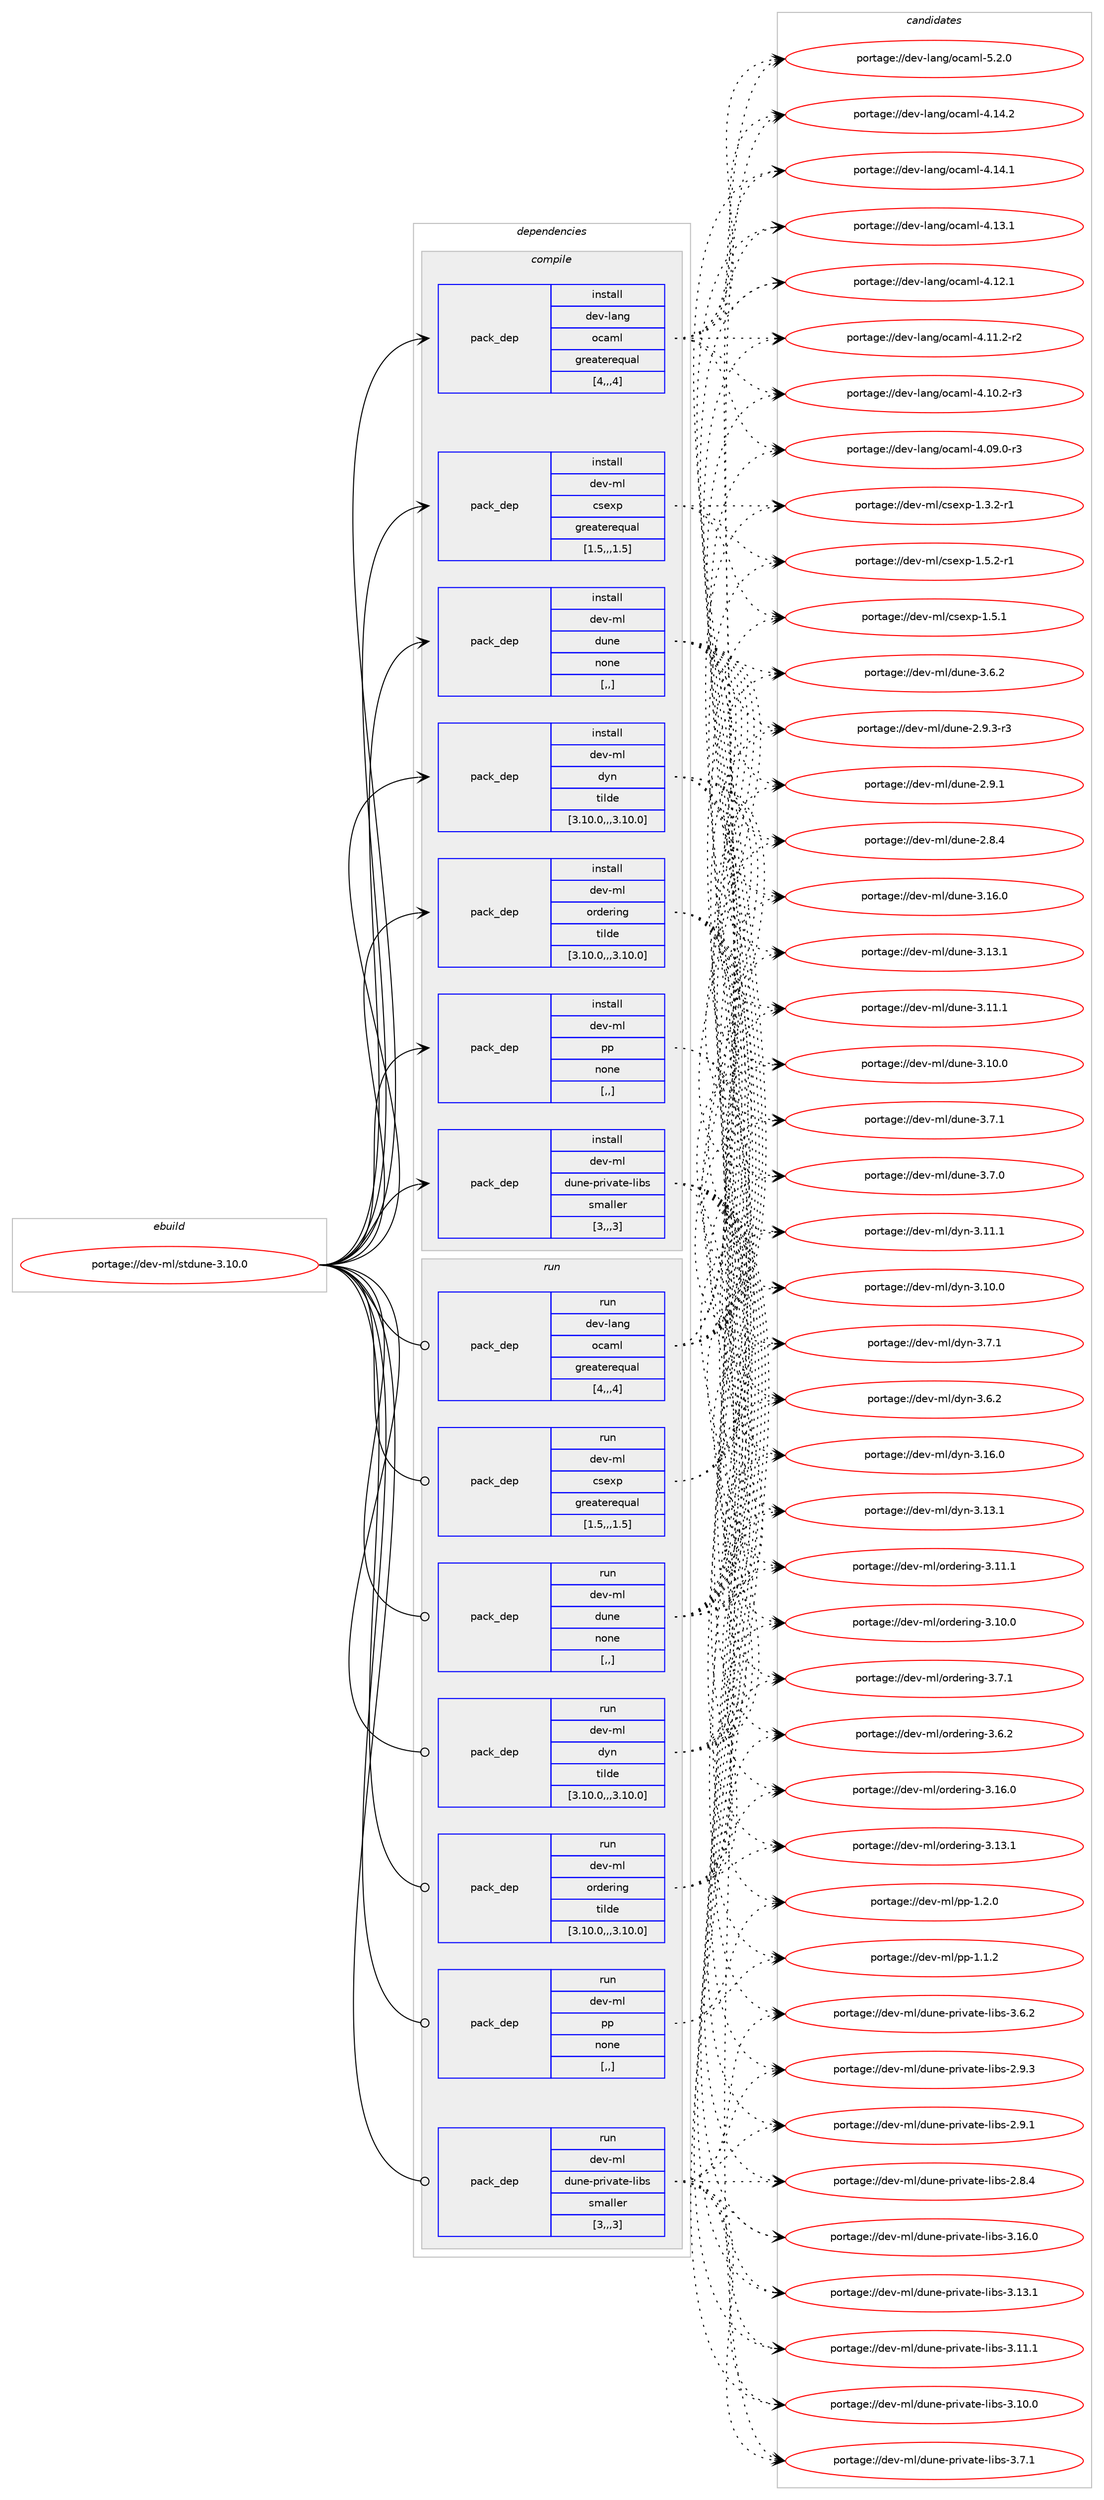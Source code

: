 digraph prolog {

# *************
# Graph options
# *************

newrank=true;
concentrate=true;
compound=true;
graph [rankdir=LR,fontname=Helvetica,fontsize=10,ranksep=1.5];#, ranksep=2.5, nodesep=0.2];
edge  [arrowhead=vee];
node  [fontname=Helvetica,fontsize=10];

# **********
# The ebuild
# **********

subgraph cluster_leftcol {
color=gray;
rank=same;
label=<<i>ebuild</i>>;
id [label="portage://dev-ml/stdune-3.10.0", color=red, width=4, href="../dev-ml/stdune-3.10.0.svg"];
}

# ****************
# The dependencies
# ****************

subgraph cluster_midcol {
color=gray;
label=<<i>dependencies</i>>;
subgraph cluster_compile {
fillcolor="#eeeeee";
style=filled;
label=<<i>compile</i>>;
subgraph pack93322 {
dependency123989 [label=<<TABLE BORDER="0" CELLBORDER="1" CELLSPACING="0" CELLPADDING="4" WIDTH="220"><TR><TD ROWSPAN="6" CELLPADDING="30">pack_dep</TD></TR><TR><TD WIDTH="110">install</TD></TR><TR><TD>dev-lang</TD></TR><TR><TD>ocaml</TD></TR><TR><TD>greaterequal</TD></TR><TR><TD>[4,,,4]</TD></TR></TABLE>>, shape=none, color=blue];
}
id:e -> dependency123989:w [weight=20,style="solid",arrowhead="vee"];
subgraph pack93323 {
dependency123990 [label=<<TABLE BORDER="0" CELLBORDER="1" CELLSPACING="0" CELLPADDING="4" WIDTH="220"><TR><TD ROWSPAN="6" CELLPADDING="30">pack_dep</TD></TR><TR><TD WIDTH="110">install</TD></TR><TR><TD>dev-ml</TD></TR><TR><TD>csexp</TD></TR><TR><TD>greaterequal</TD></TR><TR><TD>[1.5,,,1.5]</TD></TR></TABLE>>, shape=none, color=blue];
}
id:e -> dependency123990:w [weight=20,style="solid",arrowhead="vee"];
subgraph pack93324 {
dependency123991 [label=<<TABLE BORDER="0" CELLBORDER="1" CELLSPACING="0" CELLPADDING="4" WIDTH="220"><TR><TD ROWSPAN="6" CELLPADDING="30">pack_dep</TD></TR><TR><TD WIDTH="110">install</TD></TR><TR><TD>dev-ml</TD></TR><TR><TD>dune</TD></TR><TR><TD>none</TD></TR><TR><TD>[,,]</TD></TR></TABLE>>, shape=none, color=blue];
}
id:e -> dependency123991:w [weight=20,style="solid",arrowhead="vee"];
subgraph pack93325 {
dependency123992 [label=<<TABLE BORDER="0" CELLBORDER="1" CELLSPACING="0" CELLPADDING="4" WIDTH="220"><TR><TD ROWSPAN="6" CELLPADDING="30">pack_dep</TD></TR><TR><TD WIDTH="110">install</TD></TR><TR><TD>dev-ml</TD></TR><TR><TD>dyn</TD></TR><TR><TD>tilde</TD></TR><TR><TD>[3.10.0,,,3.10.0]</TD></TR></TABLE>>, shape=none, color=blue];
}
id:e -> dependency123992:w [weight=20,style="solid",arrowhead="vee"];
subgraph pack93326 {
dependency123993 [label=<<TABLE BORDER="0" CELLBORDER="1" CELLSPACING="0" CELLPADDING="4" WIDTH="220"><TR><TD ROWSPAN="6" CELLPADDING="30">pack_dep</TD></TR><TR><TD WIDTH="110">install</TD></TR><TR><TD>dev-ml</TD></TR><TR><TD>ordering</TD></TR><TR><TD>tilde</TD></TR><TR><TD>[3.10.0,,,3.10.0]</TD></TR></TABLE>>, shape=none, color=blue];
}
id:e -> dependency123993:w [weight=20,style="solid",arrowhead="vee"];
subgraph pack93327 {
dependency123994 [label=<<TABLE BORDER="0" CELLBORDER="1" CELLSPACING="0" CELLPADDING="4" WIDTH="220"><TR><TD ROWSPAN="6" CELLPADDING="30">pack_dep</TD></TR><TR><TD WIDTH="110">install</TD></TR><TR><TD>dev-ml</TD></TR><TR><TD>pp</TD></TR><TR><TD>none</TD></TR><TR><TD>[,,]</TD></TR></TABLE>>, shape=none, color=blue];
}
id:e -> dependency123994:w [weight=20,style="solid",arrowhead="vee"];
subgraph pack93328 {
dependency123995 [label=<<TABLE BORDER="0" CELLBORDER="1" CELLSPACING="0" CELLPADDING="4" WIDTH="220"><TR><TD ROWSPAN="6" CELLPADDING="30">pack_dep</TD></TR><TR><TD WIDTH="110">install</TD></TR><TR><TD>dev-ml</TD></TR><TR><TD>dune-private-libs</TD></TR><TR><TD>smaller</TD></TR><TR><TD>[3,,,3]</TD></TR></TABLE>>, shape=none, color=blue];
}
id:e -> dependency123995:w [weight=20,style="solid",arrowhead="vee"];
}
subgraph cluster_compileandrun {
fillcolor="#eeeeee";
style=filled;
label=<<i>compile and run</i>>;
}
subgraph cluster_run {
fillcolor="#eeeeee";
style=filled;
label=<<i>run</i>>;
subgraph pack93329 {
dependency123996 [label=<<TABLE BORDER="0" CELLBORDER="1" CELLSPACING="0" CELLPADDING="4" WIDTH="220"><TR><TD ROWSPAN="6" CELLPADDING="30">pack_dep</TD></TR><TR><TD WIDTH="110">run</TD></TR><TR><TD>dev-lang</TD></TR><TR><TD>ocaml</TD></TR><TR><TD>greaterequal</TD></TR><TR><TD>[4,,,4]</TD></TR></TABLE>>, shape=none, color=blue];
}
id:e -> dependency123996:w [weight=20,style="solid",arrowhead="odot"];
subgraph pack93330 {
dependency123997 [label=<<TABLE BORDER="0" CELLBORDER="1" CELLSPACING="0" CELLPADDING="4" WIDTH="220"><TR><TD ROWSPAN="6" CELLPADDING="30">pack_dep</TD></TR><TR><TD WIDTH="110">run</TD></TR><TR><TD>dev-ml</TD></TR><TR><TD>csexp</TD></TR><TR><TD>greaterequal</TD></TR><TR><TD>[1.5,,,1.5]</TD></TR></TABLE>>, shape=none, color=blue];
}
id:e -> dependency123997:w [weight=20,style="solid",arrowhead="odot"];
subgraph pack93331 {
dependency123998 [label=<<TABLE BORDER="0" CELLBORDER="1" CELLSPACING="0" CELLPADDING="4" WIDTH="220"><TR><TD ROWSPAN="6" CELLPADDING="30">pack_dep</TD></TR><TR><TD WIDTH="110">run</TD></TR><TR><TD>dev-ml</TD></TR><TR><TD>dune</TD></TR><TR><TD>none</TD></TR><TR><TD>[,,]</TD></TR></TABLE>>, shape=none, color=blue];
}
id:e -> dependency123998:w [weight=20,style="solid",arrowhead="odot"];
subgraph pack93332 {
dependency123999 [label=<<TABLE BORDER="0" CELLBORDER="1" CELLSPACING="0" CELLPADDING="4" WIDTH="220"><TR><TD ROWSPAN="6" CELLPADDING="30">pack_dep</TD></TR><TR><TD WIDTH="110">run</TD></TR><TR><TD>dev-ml</TD></TR><TR><TD>dyn</TD></TR><TR><TD>tilde</TD></TR><TR><TD>[3.10.0,,,3.10.0]</TD></TR></TABLE>>, shape=none, color=blue];
}
id:e -> dependency123999:w [weight=20,style="solid",arrowhead="odot"];
subgraph pack93333 {
dependency124000 [label=<<TABLE BORDER="0" CELLBORDER="1" CELLSPACING="0" CELLPADDING="4" WIDTH="220"><TR><TD ROWSPAN="6" CELLPADDING="30">pack_dep</TD></TR><TR><TD WIDTH="110">run</TD></TR><TR><TD>dev-ml</TD></TR><TR><TD>ordering</TD></TR><TR><TD>tilde</TD></TR><TR><TD>[3.10.0,,,3.10.0]</TD></TR></TABLE>>, shape=none, color=blue];
}
id:e -> dependency124000:w [weight=20,style="solid",arrowhead="odot"];
subgraph pack93334 {
dependency124001 [label=<<TABLE BORDER="0" CELLBORDER="1" CELLSPACING="0" CELLPADDING="4" WIDTH="220"><TR><TD ROWSPAN="6" CELLPADDING="30">pack_dep</TD></TR><TR><TD WIDTH="110">run</TD></TR><TR><TD>dev-ml</TD></TR><TR><TD>pp</TD></TR><TR><TD>none</TD></TR><TR><TD>[,,]</TD></TR></TABLE>>, shape=none, color=blue];
}
id:e -> dependency124001:w [weight=20,style="solid",arrowhead="odot"];
subgraph pack93335 {
dependency124002 [label=<<TABLE BORDER="0" CELLBORDER="1" CELLSPACING="0" CELLPADDING="4" WIDTH="220"><TR><TD ROWSPAN="6" CELLPADDING="30">pack_dep</TD></TR><TR><TD WIDTH="110">run</TD></TR><TR><TD>dev-ml</TD></TR><TR><TD>dune-private-libs</TD></TR><TR><TD>smaller</TD></TR><TR><TD>[3,,,3]</TD></TR></TABLE>>, shape=none, color=blue];
}
id:e -> dependency124002:w [weight=20,style="solid",arrowhead="odot"];
}
}

# **************
# The candidates
# **************

subgraph cluster_choices {
rank=same;
color=gray;
label=<<i>candidates</i>>;

subgraph choice93322 {
color=black;
nodesep=1;
choice1001011184510897110103471119997109108455346504648 [label="portage://dev-lang/ocaml-5.2.0", color=red, width=4,href="../dev-lang/ocaml-5.2.0.svg"];
choice100101118451089711010347111999710910845524649524650 [label="portage://dev-lang/ocaml-4.14.2", color=red, width=4,href="../dev-lang/ocaml-4.14.2.svg"];
choice100101118451089711010347111999710910845524649524649 [label="portage://dev-lang/ocaml-4.14.1", color=red, width=4,href="../dev-lang/ocaml-4.14.1.svg"];
choice100101118451089711010347111999710910845524649514649 [label="portage://dev-lang/ocaml-4.13.1", color=red, width=4,href="../dev-lang/ocaml-4.13.1.svg"];
choice100101118451089711010347111999710910845524649504649 [label="portage://dev-lang/ocaml-4.12.1", color=red, width=4,href="../dev-lang/ocaml-4.12.1.svg"];
choice1001011184510897110103471119997109108455246494946504511450 [label="portage://dev-lang/ocaml-4.11.2-r2", color=red, width=4,href="../dev-lang/ocaml-4.11.2-r2.svg"];
choice1001011184510897110103471119997109108455246494846504511451 [label="portage://dev-lang/ocaml-4.10.2-r3", color=red, width=4,href="../dev-lang/ocaml-4.10.2-r3.svg"];
choice1001011184510897110103471119997109108455246485746484511451 [label="portage://dev-lang/ocaml-4.09.0-r3", color=red, width=4,href="../dev-lang/ocaml-4.09.0-r3.svg"];
dependency123989:e -> choice1001011184510897110103471119997109108455346504648:w [style=dotted,weight="100"];
dependency123989:e -> choice100101118451089711010347111999710910845524649524650:w [style=dotted,weight="100"];
dependency123989:e -> choice100101118451089711010347111999710910845524649524649:w [style=dotted,weight="100"];
dependency123989:e -> choice100101118451089711010347111999710910845524649514649:w [style=dotted,weight="100"];
dependency123989:e -> choice100101118451089711010347111999710910845524649504649:w [style=dotted,weight="100"];
dependency123989:e -> choice1001011184510897110103471119997109108455246494946504511450:w [style=dotted,weight="100"];
dependency123989:e -> choice1001011184510897110103471119997109108455246494846504511451:w [style=dotted,weight="100"];
dependency123989:e -> choice1001011184510897110103471119997109108455246485746484511451:w [style=dotted,weight="100"];
}
subgraph choice93323 {
color=black;
nodesep=1;
choice1001011184510910847991151011201124549465346504511449 [label="portage://dev-ml/csexp-1.5.2-r1", color=red, width=4,href="../dev-ml/csexp-1.5.2-r1.svg"];
choice100101118451091084799115101120112454946534649 [label="portage://dev-ml/csexp-1.5.1", color=red, width=4,href="../dev-ml/csexp-1.5.1.svg"];
choice1001011184510910847991151011201124549465146504511449 [label="portage://dev-ml/csexp-1.3.2-r1", color=red, width=4,href="../dev-ml/csexp-1.3.2-r1.svg"];
dependency123990:e -> choice1001011184510910847991151011201124549465346504511449:w [style=dotted,weight="100"];
dependency123990:e -> choice100101118451091084799115101120112454946534649:w [style=dotted,weight="100"];
dependency123990:e -> choice1001011184510910847991151011201124549465146504511449:w [style=dotted,weight="100"];
}
subgraph choice93324 {
color=black;
nodesep=1;
choice100101118451091084710011711010145514649544648 [label="portage://dev-ml/dune-3.16.0", color=red, width=4,href="../dev-ml/dune-3.16.0.svg"];
choice100101118451091084710011711010145514649514649 [label="portage://dev-ml/dune-3.13.1", color=red, width=4,href="../dev-ml/dune-3.13.1.svg"];
choice100101118451091084710011711010145514649494649 [label="portage://dev-ml/dune-3.11.1", color=red, width=4,href="../dev-ml/dune-3.11.1.svg"];
choice100101118451091084710011711010145514649484648 [label="portage://dev-ml/dune-3.10.0", color=red, width=4,href="../dev-ml/dune-3.10.0.svg"];
choice1001011184510910847100117110101455146554649 [label="portage://dev-ml/dune-3.7.1", color=red, width=4,href="../dev-ml/dune-3.7.1.svg"];
choice1001011184510910847100117110101455146554648 [label="portage://dev-ml/dune-3.7.0", color=red, width=4,href="../dev-ml/dune-3.7.0.svg"];
choice1001011184510910847100117110101455146544650 [label="portage://dev-ml/dune-3.6.2", color=red, width=4,href="../dev-ml/dune-3.6.2.svg"];
choice10010111845109108471001171101014550465746514511451 [label="portage://dev-ml/dune-2.9.3-r3", color=red, width=4,href="../dev-ml/dune-2.9.3-r3.svg"];
choice1001011184510910847100117110101455046574649 [label="portage://dev-ml/dune-2.9.1", color=red, width=4,href="../dev-ml/dune-2.9.1.svg"];
choice1001011184510910847100117110101455046564652 [label="portage://dev-ml/dune-2.8.4", color=red, width=4,href="../dev-ml/dune-2.8.4.svg"];
dependency123991:e -> choice100101118451091084710011711010145514649544648:w [style=dotted,weight="100"];
dependency123991:e -> choice100101118451091084710011711010145514649514649:w [style=dotted,weight="100"];
dependency123991:e -> choice100101118451091084710011711010145514649494649:w [style=dotted,weight="100"];
dependency123991:e -> choice100101118451091084710011711010145514649484648:w [style=dotted,weight="100"];
dependency123991:e -> choice1001011184510910847100117110101455146554649:w [style=dotted,weight="100"];
dependency123991:e -> choice1001011184510910847100117110101455146554648:w [style=dotted,weight="100"];
dependency123991:e -> choice1001011184510910847100117110101455146544650:w [style=dotted,weight="100"];
dependency123991:e -> choice10010111845109108471001171101014550465746514511451:w [style=dotted,weight="100"];
dependency123991:e -> choice1001011184510910847100117110101455046574649:w [style=dotted,weight="100"];
dependency123991:e -> choice1001011184510910847100117110101455046564652:w [style=dotted,weight="100"];
}
subgraph choice93325 {
color=black;
nodesep=1;
choice100101118451091084710012111045514649544648 [label="portage://dev-ml/dyn-3.16.0", color=red, width=4,href="../dev-ml/dyn-3.16.0.svg"];
choice100101118451091084710012111045514649514649 [label="portage://dev-ml/dyn-3.13.1", color=red, width=4,href="../dev-ml/dyn-3.13.1.svg"];
choice100101118451091084710012111045514649494649 [label="portage://dev-ml/dyn-3.11.1", color=red, width=4,href="../dev-ml/dyn-3.11.1.svg"];
choice100101118451091084710012111045514649484648 [label="portage://dev-ml/dyn-3.10.0", color=red, width=4,href="../dev-ml/dyn-3.10.0.svg"];
choice1001011184510910847100121110455146554649 [label="portage://dev-ml/dyn-3.7.1", color=red, width=4,href="../dev-ml/dyn-3.7.1.svg"];
choice1001011184510910847100121110455146544650 [label="portage://dev-ml/dyn-3.6.2", color=red, width=4,href="../dev-ml/dyn-3.6.2.svg"];
dependency123992:e -> choice100101118451091084710012111045514649544648:w [style=dotted,weight="100"];
dependency123992:e -> choice100101118451091084710012111045514649514649:w [style=dotted,weight="100"];
dependency123992:e -> choice100101118451091084710012111045514649494649:w [style=dotted,weight="100"];
dependency123992:e -> choice100101118451091084710012111045514649484648:w [style=dotted,weight="100"];
dependency123992:e -> choice1001011184510910847100121110455146554649:w [style=dotted,weight="100"];
dependency123992:e -> choice1001011184510910847100121110455146544650:w [style=dotted,weight="100"];
}
subgraph choice93326 {
color=black;
nodesep=1;
choice100101118451091084711111410010111410511010345514649544648 [label="portage://dev-ml/ordering-3.16.0", color=red, width=4,href="../dev-ml/ordering-3.16.0.svg"];
choice100101118451091084711111410010111410511010345514649514649 [label="portage://dev-ml/ordering-3.13.1", color=red, width=4,href="../dev-ml/ordering-3.13.1.svg"];
choice100101118451091084711111410010111410511010345514649494649 [label="portage://dev-ml/ordering-3.11.1", color=red, width=4,href="../dev-ml/ordering-3.11.1.svg"];
choice100101118451091084711111410010111410511010345514649484648 [label="portage://dev-ml/ordering-3.10.0", color=red, width=4,href="../dev-ml/ordering-3.10.0.svg"];
choice1001011184510910847111114100101114105110103455146554649 [label="portage://dev-ml/ordering-3.7.1", color=red, width=4,href="../dev-ml/ordering-3.7.1.svg"];
choice1001011184510910847111114100101114105110103455146544650 [label="portage://dev-ml/ordering-3.6.2", color=red, width=4,href="../dev-ml/ordering-3.6.2.svg"];
dependency123993:e -> choice100101118451091084711111410010111410511010345514649544648:w [style=dotted,weight="100"];
dependency123993:e -> choice100101118451091084711111410010111410511010345514649514649:w [style=dotted,weight="100"];
dependency123993:e -> choice100101118451091084711111410010111410511010345514649494649:w [style=dotted,weight="100"];
dependency123993:e -> choice100101118451091084711111410010111410511010345514649484648:w [style=dotted,weight="100"];
dependency123993:e -> choice1001011184510910847111114100101114105110103455146554649:w [style=dotted,weight="100"];
dependency123993:e -> choice1001011184510910847111114100101114105110103455146544650:w [style=dotted,weight="100"];
}
subgraph choice93327 {
color=black;
nodesep=1;
choice1001011184510910847112112454946504648 [label="portage://dev-ml/pp-1.2.0", color=red, width=4,href="../dev-ml/pp-1.2.0.svg"];
choice1001011184510910847112112454946494650 [label="portage://dev-ml/pp-1.1.2", color=red, width=4,href="../dev-ml/pp-1.1.2.svg"];
dependency123994:e -> choice1001011184510910847112112454946504648:w [style=dotted,weight="100"];
dependency123994:e -> choice1001011184510910847112112454946494650:w [style=dotted,weight="100"];
}
subgraph choice93328 {
color=black;
nodesep=1;
choice10010111845109108471001171101014511211410511897116101451081059811545514649544648 [label="portage://dev-ml/dune-private-libs-3.16.0", color=red, width=4,href="../dev-ml/dune-private-libs-3.16.0.svg"];
choice10010111845109108471001171101014511211410511897116101451081059811545514649514649 [label="portage://dev-ml/dune-private-libs-3.13.1", color=red, width=4,href="../dev-ml/dune-private-libs-3.13.1.svg"];
choice10010111845109108471001171101014511211410511897116101451081059811545514649494649 [label="portage://dev-ml/dune-private-libs-3.11.1", color=red, width=4,href="../dev-ml/dune-private-libs-3.11.1.svg"];
choice10010111845109108471001171101014511211410511897116101451081059811545514649484648 [label="portage://dev-ml/dune-private-libs-3.10.0", color=red, width=4,href="../dev-ml/dune-private-libs-3.10.0.svg"];
choice100101118451091084710011711010145112114105118971161014510810598115455146554649 [label="portage://dev-ml/dune-private-libs-3.7.1", color=red, width=4,href="../dev-ml/dune-private-libs-3.7.1.svg"];
choice100101118451091084710011711010145112114105118971161014510810598115455146544650 [label="portage://dev-ml/dune-private-libs-3.6.2", color=red, width=4,href="../dev-ml/dune-private-libs-3.6.2.svg"];
choice100101118451091084710011711010145112114105118971161014510810598115455046574651 [label="portage://dev-ml/dune-private-libs-2.9.3", color=red, width=4,href="../dev-ml/dune-private-libs-2.9.3.svg"];
choice100101118451091084710011711010145112114105118971161014510810598115455046574649 [label="portage://dev-ml/dune-private-libs-2.9.1", color=red, width=4,href="../dev-ml/dune-private-libs-2.9.1.svg"];
choice100101118451091084710011711010145112114105118971161014510810598115455046564652 [label="portage://dev-ml/dune-private-libs-2.8.4", color=red, width=4,href="../dev-ml/dune-private-libs-2.8.4.svg"];
dependency123995:e -> choice10010111845109108471001171101014511211410511897116101451081059811545514649544648:w [style=dotted,weight="100"];
dependency123995:e -> choice10010111845109108471001171101014511211410511897116101451081059811545514649514649:w [style=dotted,weight="100"];
dependency123995:e -> choice10010111845109108471001171101014511211410511897116101451081059811545514649494649:w [style=dotted,weight="100"];
dependency123995:e -> choice10010111845109108471001171101014511211410511897116101451081059811545514649484648:w [style=dotted,weight="100"];
dependency123995:e -> choice100101118451091084710011711010145112114105118971161014510810598115455146554649:w [style=dotted,weight="100"];
dependency123995:e -> choice100101118451091084710011711010145112114105118971161014510810598115455146544650:w [style=dotted,weight="100"];
dependency123995:e -> choice100101118451091084710011711010145112114105118971161014510810598115455046574651:w [style=dotted,weight="100"];
dependency123995:e -> choice100101118451091084710011711010145112114105118971161014510810598115455046574649:w [style=dotted,weight="100"];
dependency123995:e -> choice100101118451091084710011711010145112114105118971161014510810598115455046564652:w [style=dotted,weight="100"];
}
subgraph choice93329 {
color=black;
nodesep=1;
choice1001011184510897110103471119997109108455346504648 [label="portage://dev-lang/ocaml-5.2.0", color=red, width=4,href="../dev-lang/ocaml-5.2.0.svg"];
choice100101118451089711010347111999710910845524649524650 [label="portage://dev-lang/ocaml-4.14.2", color=red, width=4,href="../dev-lang/ocaml-4.14.2.svg"];
choice100101118451089711010347111999710910845524649524649 [label="portage://dev-lang/ocaml-4.14.1", color=red, width=4,href="../dev-lang/ocaml-4.14.1.svg"];
choice100101118451089711010347111999710910845524649514649 [label="portage://dev-lang/ocaml-4.13.1", color=red, width=4,href="../dev-lang/ocaml-4.13.1.svg"];
choice100101118451089711010347111999710910845524649504649 [label="portage://dev-lang/ocaml-4.12.1", color=red, width=4,href="../dev-lang/ocaml-4.12.1.svg"];
choice1001011184510897110103471119997109108455246494946504511450 [label="portage://dev-lang/ocaml-4.11.2-r2", color=red, width=4,href="../dev-lang/ocaml-4.11.2-r2.svg"];
choice1001011184510897110103471119997109108455246494846504511451 [label="portage://dev-lang/ocaml-4.10.2-r3", color=red, width=4,href="../dev-lang/ocaml-4.10.2-r3.svg"];
choice1001011184510897110103471119997109108455246485746484511451 [label="portage://dev-lang/ocaml-4.09.0-r3", color=red, width=4,href="../dev-lang/ocaml-4.09.0-r3.svg"];
dependency123996:e -> choice1001011184510897110103471119997109108455346504648:w [style=dotted,weight="100"];
dependency123996:e -> choice100101118451089711010347111999710910845524649524650:w [style=dotted,weight="100"];
dependency123996:e -> choice100101118451089711010347111999710910845524649524649:w [style=dotted,weight="100"];
dependency123996:e -> choice100101118451089711010347111999710910845524649514649:w [style=dotted,weight="100"];
dependency123996:e -> choice100101118451089711010347111999710910845524649504649:w [style=dotted,weight="100"];
dependency123996:e -> choice1001011184510897110103471119997109108455246494946504511450:w [style=dotted,weight="100"];
dependency123996:e -> choice1001011184510897110103471119997109108455246494846504511451:w [style=dotted,weight="100"];
dependency123996:e -> choice1001011184510897110103471119997109108455246485746484511451:w [style=dotted,weight="100"];
}
subgraph choice93330 {
color=black;
nodesep=1;
choice1001011184510910847991151011201124549465346504511449 [label="portage://dev-ml/csexp-1.5.2-r1", color=red, width=4,href="../dev-ml/csexp-1.5.2-r1.svg"];
choice100101118451091084799115101120112454946534649 [label="portage://dev-ml/csexp-1.5.1", color=red, width=4,href="../dev-ml/csexp-1.5.1.svg"];
choice1001011184510910847991151011201124549465146504511449 [label="portage://dev-ml/csexp-1.3.2-r1", color=red, width=4,href="../dev-ml/csexp-1.3.2-r1.svg"];
dependency123997:e -> choice1001011184510910847991151011201124549465346504511449:w [style=dotted,weight="100"];
dependency123997:e -> choice100101118451091084799115101120112454946534649:w [style=dotted,weight="100"];
dependency123997:e -> choice1001011184510910847991151011201124549465146504511449:w [style=dotted,weight="100"];
}
subgraph choice93331 {
color=black;
nodesep=1;
choice100101118451091084710011711010145514649544648 [label="portage://dev-ml/dune-3.16.0", color=red, width=4,href="../dev-ml/dune-3.16.0.svg"];
choice100101118451091084710011711010145514649514649 [label="portage://dev-ml/dune-3.13.1", color=red, width=4,href="../dev-ml/dune-3.13.1.svg"];
choice100101118451091084710011711010145514649494649 [label="portage://dev-ml/dune-3.11.1", color=red, width=4,href="../dev-ml/dune-3.11.1.svg"];
choice100101118451091084710011711010145514649484648 [label="portage://dev-ml/dune-3.10.0", color=red, width=4,href="../dev-ml/dune-3.10.0.svg"];
choice1001011184510910847100117110101455146554649 [label="portage://dev-ml/dune-3.7.1", color=red, width=4,href="../dev-ml/dune-3.7.1.svg"];
choice1001011184510910847100117110101455146554648 [label="portage://dev-ml/dune-3.7.0", color=red, width=4,href="../dev-ml/dune-3.7.0.svg"];
choice1001011184510910847100117110101455146544650 [label="portage://dev-ml/dune-3.6.2", color=red, width=4,href="../dev-ml/dune-3.6.2.svg"];
choice10010111845109108471001171101014550465746514511451 [label="portage://dev-ml/dune-2.9.3-r3", color=red, width=4,href="../dev-ml/dune-2.9.3-r3.svg"];
choice1001011184510910847100117110101455046574649 [label="portage://dev-ml/dune-2.9.1", color=red, width=4,href="../dev-ml/dune-2.9.1.svg"];
choice1001011184510910847100117110101455046564652 [label="portage://dev-ml/dune-2.8.4", color=red, width=4,href="../dev-ml/dune-2.8.4.svg"];
dependency123998:e -> choice100101118451091084710011711010145514649544648:w [style=dotted,weight="100"];
dependency123998:e -> choice100101118451091084710011711010145514649514649:w [style=dotted,weight="100"];
dependency123998:e -> choice100101118451091084710011711010145514649494649:w [style=dotted,weight="100"];
dependency123998:e -> choice100101118451091084710011711010145514649484648:w [style=dotted,weight="100"];
dependency123998:e -> choice1001011184510910847100117110101455146554649:w [style=dotted,weight="100"];
dependency123998:e -> choice1001011184510910847100117110101455146554648:w [style=dotted,weight="100"];
dependency123998:e -> choice1001011184510910847100117110101455146544650:w [style=dotted,weight="100"];
dependency123998:e -> choice10010111845109108471001171101014550465746514511451:w [style=dotted,weight="100"];
dependency123998:e -> choice1001011184510910847100117110101455046574649:w [style=dotted,weight="100"];
dependency123998:e -> choice1001011184510910847100117110101455046564652:w [style=dotted,weight="100"];
}
subgraph choice93332 {
color=black;
nodesep=1;
choice100101118451091084710012111045514649544648 [label="portage://dev-ml/dyn-3.16.0", color=red, width=4,href="../dev-ml/dyn-3.16.0.svg"];
choice100101118451091084710012111045514649514649 [label="portage://dev-ml/dyn-3.13.1", color=red, width=4,href="../dev-ml/dyn-3.13.1.svg"];
choice100101118451091084710012111045514649494649 [label="portage://dev-ml/dyn-3.11.1", color=red, width=4,href="../dev-ml/dyn-3.11.1.svg"];
choice100101118451091084710012111045514649484648 [label="portage://dev-ml/dyn-3.10.0", color=red, width=4,href="../dev-ml/dyn-3.10.0.svg"];
choice1001011184510910847100121110455146554649 [label="portage://dev-ml/dyn-3.7.1", color=red, width=4,href="../dev-ml/dyn-3.7.1.svg"];
choice1001011184510910847100121110455146544650 [label="portage://dev-ml/dyn-3.6.2", color=red, width=4,href="../dev-ml/dyn-3.6.2.svg"];
dependency123999:e -> choice100101118451091084710012111045514649544648:w [style=dotted,weight="100"];
dependency123999:e -> choice100101118451091084710012111045514649514649:w [style=dotted,weight="100"];
dependency123999:e -> choice100101118451091084710012111045514649494649:w [style=dotted,weight="100"];
dependency123999:e -> choice100101118451091084710012111045514649484648:w [style=dotted,weight="100"];
dependency123999:e -> choice1001011184510910847100121110455146554649:w [style=dotted,weight="100"];
dependency123999:e -> choice1001011184510910847100121110455146544650:w [style=dotted,weight="100"];
}
subgraph choice93333 {
color=black;
nodesep=1;
choice100101118451091084711111410010111410511010345514649544648 [label="portage://dev-ml/ordering-3.16.0", color=red, width=4,href="../dev-ml/ordering-3.16.0.svg"];
choice100101118451091084711111410010111410511010345514649514649 [label="portage://dev-ml/ordering-3.13.1", color=red, width=4,href="../dev-ml/ordering-3.13.1.svg"];
choice100101118451091084711111410010111410511010345514649494649 [label="portage://dev-ml/ordering-3.11.1", color=red, width=4,href="../dev-ml/ordering-3.11.1.svg"];
choice100101118451091084711111410010111410511010345514649484648 [label="portage://dev-ml/ordering-3.10.0", color=red, width=4,href="../dev-ml/ordering-3.10.0.svg"];
choice1001011184510910847111114100101114105110103455146554649 [label="portage://dev-ml/ordering-3.7.1", color=red, width=4,href="../dev-ml/ordering-3.7.1.svg"];
choice1001011184510910847111114100101114105110103455146544650 [label="portage://dev-ml/ordering-3.6.2", color=red, width=4,href="../dev-ml/ordering-3.6.2.svg"];
dependency124000:e -> choice100101118451091084711111410010111410511010345514649544648:w [style=dotted,weight="100"];
dependency124000:e -> choice100101118451091084711111410010111410511010345514649514649:w [style=dotted,weight="100"];
dependency124000:e -> choice100101118451091084711111410010111410511010345514649494649:w [style=dotted,weight="100"];
dependency124000:e -> choice100101118451091084711111410010111410511010345514649484648:w [style=dotted,weight="100"];
dependency124000:e -> choice1001011184510910847111114100101114105110103455146554649:w [style=dotted,weight="100"];
dependency124000:e -> choice1001011184510910847111114100101114105110103455146544650:w [style=dotted,weight="100"];
}
subgraph choice93334 {
color=black;
nodesep=1;
choice1001011184510910847112112454946504648 [label="portage://dev-ml/pp-1.2.0", color=red, width=4,href="../dev-ml/pp-1.2.0.svg"];
choice1001011184510910847112112454946494650 [label="portage://dev-ml/pp-1.1.2", color=red, width=4,href="../dev-ml/pp-1.1.2.svg"];
dependency124001:e -> choice1001011184510910847112112454946504648:w [style=dotted,weight="100"];
dependency124001:e -> choice1001011184510910847112112454946494650:w [style=dotted,weight="100"];
}
subgraph choice93335 {
color=black;
nodesep=1;
choice10010111845109108471001171101014511211410511897116101451081059811545514649544648 [label="portage://dev-ml/dune-private-libs-3.16.0", color=red, width=4,href="../dev-ml/dune-private-libs-3.16.0.svg"];
choice10010111845109108471001171101014511211410511897116101451081059811545514649514649 [label="portage://dev-ml/dune-private-libs-3.13.1", color=red, width=4,href="../dev-ml/dune-private-libs-3.13.1.svg"];
choice10010111845109108471001171101014511211410511897116101451081059811545514649494649 [label="portage://dev-ml/dune-private-libs-3.11.1", color=red, width=4,href="../dev-ml/dune-private-libs-3.11.1.svg"];
choice10010111845109108471001171101014511211410511897116101451081059811545514649484648 [label="portage://dev-ml/dune-private-libs-3.10.0", color=red, width=4,href="../dev-ml/dune-private-libs-3.10.0.svg"];
choice100101118451091084710011711010145112114105118971161014510810598115455146554649 [label="portage://dev-ml/dune-private-libs-3.7.1", color=red, width=4,href="../dev-ml/dune-private-libs-3.7.1.svg"];
choice100101118451091084710011711010145112114105118971161014510810598115455146544650 [label="portage://dev-ml/dune-private-libs-3.6.2", color=red, width=4,href="../dev-ml/dune-private-libs-3.6.2.svg"];
choice100101118451091084710011711010145112114105118971161014510810598115455046574651 [label="portage://dev-ml/dune-private-libs-2.9.3", color=red, width=4,href="../dev-ml/dune-private-libs-2.9.3.svg"];
choice100101118451091084710011711010145112114105118971161014510810598115455046574649 [label="portage://dev-ml/dune-private-libs-2.9.1", color=red, width=4,href="../dev-ml/dune-private-libs-2.9.1.svg"];
choice100101118451091084710011711010145112114105118971161014510810598115455046564652 [label="portage://dev-ml/dune-private-libs-2.8.4", color=red, width=4,href="../dev-ml/dune-private-libs-2.8.4.svg"];
dependency124002:e -> choice10010111845109108471001171101014511211410511897116101451081059811545514649544648:w [style=dotted,weight="100"];
dependency124002:e -> choice10010111845109108471001171101014511211410511897116101451081059811545514649514649:w [style=dotted,weight="100"];
dependency124002:e -> choice10010111845109108471001171101014511211410511897116101451081059811545514649494649:w [style=dotted,weight="100"];
dependency124002:e -> choice10010111845109108471001171101014511211410511897116101451081059811545514649484648:w [style=dotted,weight="100"];
dependency124002:e -> choice100101118451091084710011711010145112114105118971161014510810598115455146554649:w [style=dotted,weight="100"];
dependency124002:e -> choice100101118451091084710011711010145112114105118971161014510810598115455146544650:w [style=dotted,weight="100"];
dependency124002:e -> choice100101118451091084710011711010145112114105118971161014510810598115455046574651:w [style=dotted,weight="100"];
dependency124002:e -> choice100101118451091084710011711010145112114105118971161014510810598115455046574649:w [style=dotted,weight="100"];
dependency124002:e -> choice100101118451091084710011711010145112114105118971161014510810598115455046564652:w [style=dotted,weight="100"];
}
}

}
